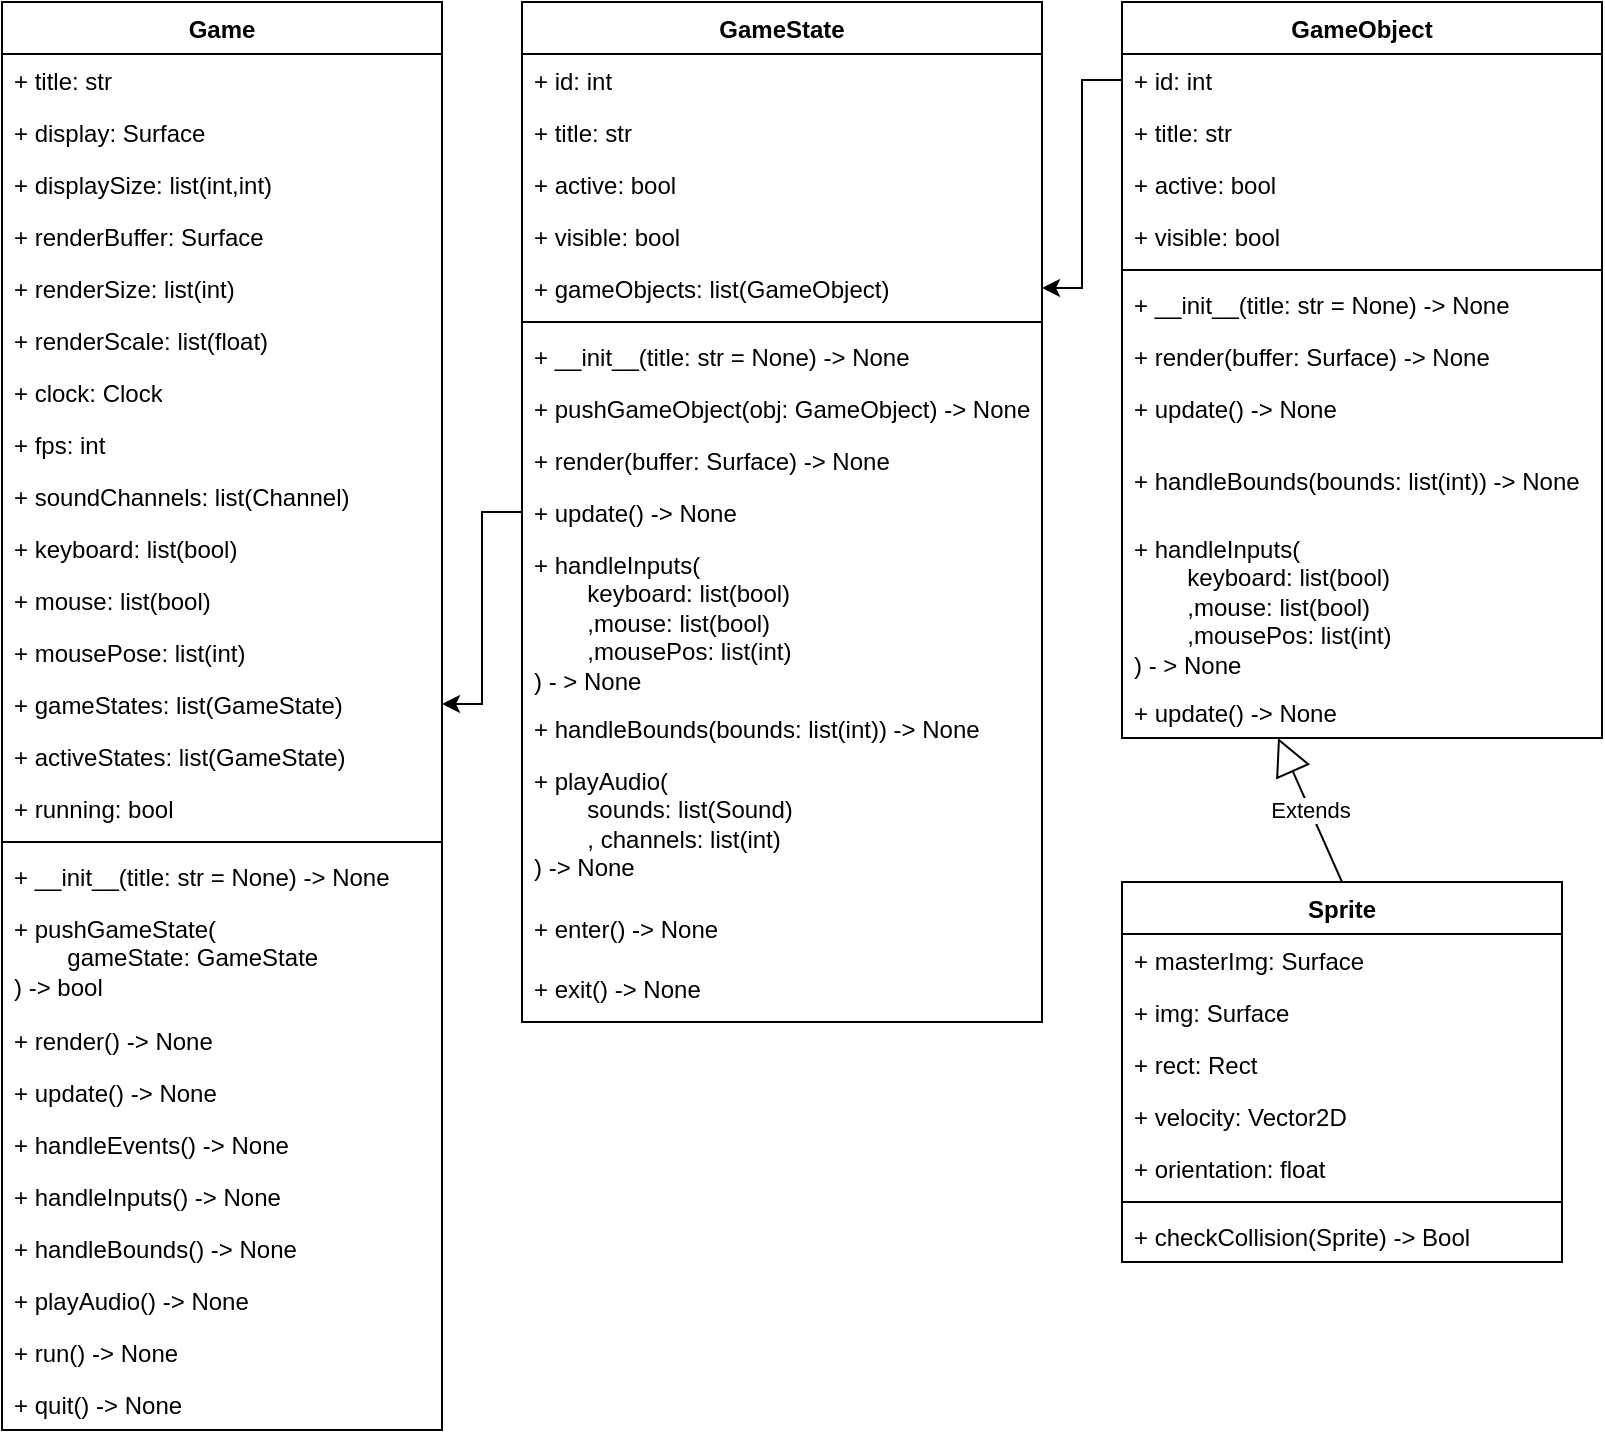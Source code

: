 <mxfile version="16.5.1" type="device"><diagram name="Page-1" id="FtuCqumKOAJmm-3TQKLP"><mxGraphModel dx="1038" dy="649" grid="1" gridSize="10" guides="1" tooltips="1" connect="1" arrows="1" fold="1" page="1" pageScale="1" pageWidth="850" pageHeight="1100" math="0" shadow="0"><root><mxCell id="0"/><mxCell id="1" parent="0"/><mxCell id="KtD6fpIpTkUeQ6PiVww6-1" value="Game" style="swimlane;fontStyle=1;align=center;verticalAlign=top;childLayout=stackLayout;horizontal=1;startSize=26;horizontalStack=0;resizeParent=1;resizeParentMax=0;resizeLast=0;collapsible=1;marginBottom=0;whiteSpace=wrap;html=1;" parent="1" vertex="1"><mxGeometry x="20" y="40" width="220" height="714" as="geometry"><mxRectangle x="40" y="40" width="70" height="30" as="alternateBounds"/></mxGeometry></mxCell><mxCell id="KtD6fpIpTkUeQ6PiVww6-9" value="+ title: str" style="text;strokeColor=none;fillColor=none;align=left;verticalAlign=top;spacingLeft=4;spacingRight=4;overflow=hidden;rotatable=0;points=[[0,0.5],[1,0.5]];portConstraint=eastwest;whiteSpace=wrap;html=1;" parent="KtD6fpIpTkUeQ6PiVww6-1" vertex="1"><mxGeometry y="26" width="220" height="26" as="geometry"/></mxCell><mxCell id="KtD6fpIpTkUeQ6PiVww6-5" value="+ display: Surface" style="text;strokeColor=none;fillColor=none;align=left;verticalAlign=top;spacingLeft=4;spacingRight=4;overflow=hidden;rotatable=0;points=[[0,0.5],[1,0.5]];portConstraint=eastwest;whiteSpace=wrap;html=1;" parent="KtD6fpIpTkUeQ6PiVww6-1" vertex="1"><mxGeometry y="52" width="220" height="26" as="geometry"/></mxCell><mxCell id="KtD6fpIpTkUeQ6PiVww6-6" value="+ displaySize: list(int,int)" style="text;strokeColor=none;fillColor=none;align=left;verticalAlign=top;spacingLeft=4;spacingRight=4;overflow=hidden;rotatable=0;points=[[0,0.5],[1,0.5]];portConstraint=eastwest;whiteSpace=wrap;html=1;" parent="KtD6fpIpTkUeQ6PiVww6-1" vertex="1"><mxGeometry y="78" width="220" height="26" as="geometry"/></mxCell><mxCell id="KtD6fpIpTkUeQ6PiVww6-2" value="+ renderBuffer: Surface" style="text;strokeColor=none;fillColor=none;align=left;verticalAlign=top;spacingLeft=4;spacingRight=4;overflow=hidden;rotatable=0;points=[[0,0.5],[1,0.5]];portConstraint=eastwest;whiteSpace=wrap;html=1;" parent="KtD6fpIpTkUeQ6PiVww6-1" vertex="1"><mxGeometry y="104" width="220" height="26" as="geometry"/></mxCell><mxCell id="KtD6fpIpTkUeQ6PiVww6-7" value="+ renderSize: list(int)" style="text;strokeColor=none;fillColor=none;align=left;verticalAlign=top;spacingLeft=4;spacingRight=4;overflow=hidden;rotatable=0;points=[[0,0.5],[1,0.5]];portConstraint=eastwest;whiteSpace=wrap;html=1;" parent="KtD6fpIpTkUeQ6PiVww6-1" vertex="1"><mxGeometry y="130" width="220" height="26" as="geometry"/></mxCell><mxCell id="KtD6fpIpTkUeQ6PiVww6-8" value="+ renderScale: list(float)" style="text;strokeColor=none;fillColor=none;align=left;verticalAlign=top;spacingLeft=4;spacingRight=4;overflow=hidden;rotatable=0;points=[[0,0.5],[1,0.5]];portConstraint=eastwest;whiteSpace=wrap;html=1;" parent="KtD6fpIpTkUeQ6PiVww6-1" vertex="1"><mxGeometry y="156" width="220" height="26" as="geometry"/></mxCell><mxCell id="KtD6fpIpTkUeQ6PiVww6-10" value="+ clock: Clock" style="text;strokeColor=none;fillColor=none;align=left;verticalAlign=top;spacingLeft=4;spacingRight=4;overflow=hidden;rotatable=0;points=[[0,0.5],[1,0.5]];portConstraint=eastwest;whiteSpace=wrap;html=1;" parent="KtD6fpIpTkUeQ6PiVww6-1" vertex="1"><mxGeometry y="182" width="220" height="26" as="geometry"/></mxCell><mxCell id="KtD6fpIpTkUeQ6PiVww6-11" value="+ fps: int" style="text;strokeColor=none;fillColor=none;align=left;verticalAlign=top;spacingLeft=4;spacingRight=4;overflow=hidden;rotatable=0;points=[[0,0.5],[1,0.5]];portConstraint=eastwest;whiteSpace=wrap;html=1;" parent="KtD6fpIpTkUeQ6PiVww6-1" vertex="1"><mxGeometry y="208" width="220" height="26" as="geometry"/></mxCell><mxCell id="KtD6fpIpTkUeQ6PiVww6-12" value="+ soundChannels: list(Channel)" style="text;strokeColor=none;fillColor=none;align=left;verticalAlign=top;spacingLeft=4;spacingRight=4;overflow=hidden;rotatable=0;points=[[0,0.5],[1,0.5]];portConstraint=eastwest;whiteSpace=wrap;html=1;" parent="KtD6fpIpTkUeQ6PiVww6-1" vertex="1"><mxGeometry y="234" width="220" height="26" as="geometry"/></mxCell><mxCell id="KtD6fpIpTkUeQ6PiVww6-13" value="+ keyboard: list(bool)" style="text;strokeColor=none;fillColor=none;align=left;verticalAlign=top;spacingLeft=4;spacingRight=4;overflow=hidden;rotatable=0;points=[[0,0.5],[1,0.5]];portConstraint=eastwest;whiteSpace=wrap;html=1;" parent="KtD6fpIpTkUeQ6PiVww6-1" vertex="1"><mxGeometry y="260" width="220" height="26" as="geometry"/></mxCell><mxCell id="KtD6fpIpTkUeQ6PiVww6-14" value="+ mouse: list(bool)" style="text;strokeColor=none;fillColor=none;align=left;verticalAlign=top;spacingLeft=4;spacingRight=4;overflow=hidden;rotatable=0;points=[[0,0.5],[1,0.5]];portConstraint=eastwest;whiteSpace=wrap;html=1;" parent="KtD6fpIpTkUeQ6PiVww6-1" vertex="1"><mxGeometry y="286" width="220" height="26" as="geometry"/></mxCell><mxCell id="KtD6fpIpTkUeQ6PiVww6-15" value="+ mousePose: list(int)" style="text;strokeColor=none;fillColor=none;align=left;verticalAlign=top;spacingLeft=4;spacingRight=4;overflow=hidden;rotatable=0;points=[[0,0.5],[1,0.5]];portConstraint=eastwest;whiteSpace=wrap;html=1;" parent="KtD6fpIpTkUeQ6PiVww6-1" vertex="1"><mxGeometry y="312" width="220" height="26" as="geometry"/></mxCell><mxCell id="KtD6fpIpTkUeQ6PiVww6-16" value="+ gameStates: list(GameState)" style="text;strokeColor=none;fillColor=none;align=left;verticalAlign=top;spacingLeft=4;spacingRight=4;overflow=hidden;rotatable=0;points=[[0,0.5],[1,0.5]];portConstraint=eastwest;whiteSpace=wrap;html=1;" parent="KtD6fpIpTkUeQ6PiVww6-1" vertex="1"><mxGeometry y="338" width="220" height="26" as="geometry"/></mxCell><mxCell id="KtD6fpIpTkUeQ6PiVww6-39" value="+ activeStates: list(GameState)" style="text;strokeColor=none;fillColor=none;align=left;verticalAlign=top;spacingLeft=4;spacingRight=4;overflow=hidden;rotatable=0;points=[[0,0.5],[1,0.5]];portConstraint=eastwest;whiteSpace=wrap;html=1;" parent="KtD6fpIpTkUeQ6PiVww6-1" vertex="1"><mxGeometry y="364" width="220" height="26" as="geometry"/></mxCell><mxCell id="KtD6fpIpTkUeQ6PiVww6-23" value="+ running: bool" style="text;strokeColor=none;fillColor=none;align=left;verticalAlign=top;spacingLeft=4;spacingRight=4;overflow=hidden;rotatable=0;points=[[0,0.5],[1,0.5]];portConstraint=eastwest;whiteSpace=wrap;html=1;" parent="KtD6fpIpTkUeQ6PiVww6-1" vertex="1"><mxGeometry y="390" width="220" height="26" as="geometry"/></mxCell><mxCell id="KtD6fpIpTkUeQ6PiVww6-3" value="" style="line;strokeWidth=1;fillColor=none;align=left;verticalAlign=middle;spacingTop=-1;spacingLeft=3;spacingRight=3;rotatable=0;labelPosition=right;points=[];portConstraint=eastwest;strokeColor=inherit;" parent="KtD6fpIpTkUeQ6PiVww6-1" vertex="1"><mxGeometry y="416" width="220" height="8" as="geometry"/></mxCell><mxCell id="KtD6fpIpTkUeQ6PiVww6-4" value="+ __init__(title: str = None) -&amp;gt; None" style="text;strokeColor=none;fillColor=none;align=left;verticalAlign=top;spacingLeft=4;spacingRight=4;overflow=hidden;rotatable=0;points=[[0,0.5],[1,0.5]];portConstraint=eastwest;whiteSpace=wrap;html=1;" parent="KtD6fpIpTkUeQ6PiVww6-1" vertex="1"><mxGeometry y="424" width="220" height="26" as="geometry"/></mxCell><mxCell id="KtD6fpIpTkUeQ6PiVww6-38" value="+ pushGameState(&lt;div&gt;&lt;span style=&quot;white-space: pre;&quot;&gt;&#9;&lt;/span&gt;gameState: GameState&lt;/div&gt;&lt;div&gt;) -&amp;gt; bool&lt;/div&gt;" style="text;strokeColor=none;fillColor=none;align=left;verticalAlign=top;spacingLeft=4;spacingRight=4;overflow=hidden;rotatable=0;points=[[0,0.5],[1,0.5]];portConstraint=eastwest;whiteSpace=wrap;html=1;" parent="KtD6fpIpTkUeQ6PiVww6-1" vertex="1"><mxGeometry y="450" width="220" height="56" as="geometry"/></mxCell><mxCell id="KtD6fpIpTkUeQ6PiVww6-17" value="+ render() -&amp;gt; None" style="text;strokeColor=none;fillColor=none;align=left;verticalAlign=top;spacingLeft=4;spacingRight=4;overflow=hidden;rotatable=0;points=[[0,0.5],[1,0.5]];portConstraint=eastwest;whiteSpace=wrap;html=1;" parent="KtD6fpIpTkUeQ6PiVww6-1" vertex="1"><mxGeometry y="506" width="220" height="26" as="geometry"/></mxCell><mxCell id="KtD6fpIpTkUeQ6PiVww6-18" value="+ update() -&amp;gt; None" style="text;strokeColor=none;fillColor=none;align=left;verticalAlign=top;spacingLeft=4;spacingRight=4;overflow=hidden;rotatable=0;points=[[0,0.5],[1,0.5]];portConstraint=eastwest;whiteSpace=wrap;html=1;" parent="KtD6fpIpTkUeQ6PiVww6-1" vertex="1"><mxGeometry y="532" width="220" height="26" as="geometry"/></mxCell><mxCell id="KtD6fpIpTkUeQ6PiVww6-19" value="+ handleEvents() -&amp;gt; None" style="text;strokeColor=none;fillColor=none;align=left;verticalAlign=top;spacingLeft=4;spacingRight=4;overflow=hidden;rotatable=0;points=[[0,0.5],[1,0.5]];portConstraint=eastwest;whiteSpace=wrap;html=1;" parent="KtD6fpIpTkUeQ6PiVww6-1" vertex="1"><mxGeometry y="558" width="220" height="26" as="geometry"/></mxCell><mxCell id="KtD6fpIpTkUeQ6PiVww6-20" value="+ handleInputs() -&amp;gt; None" style="text;strokeColor=none;fillColor=none;align=left;verticalAlign=top;spacingLeft=4;spacingRight=4;overflow=hidden;rotatable=0;points=[[0,0.5],[1,0.5]];portConstraint=eastwest;whiteSpace=wrap;html=1;" parent="KtD6fpIpTkUeQ6PiVww6-1" vertex="1"><mxGeometry y="584" width="220" height="26" as="geometry"/></mxCell><mxCell id="KtD6fpIpTkUeQ6PiVww6-31" value="+ handleBounds() -&amp;gt; None" style="text;strokeColor=none;fillColor=none;align=left;verticalAlign=top;spacingLeft=4;spacingRight=4;overflow=hidden;rotatable=0;points=[[0,0.5],[1,0.5]];portConstraint=eastwest;whiteSpace=wrap;html=1;" parent="KtD6fpIpTkUeQ6PiVww6-1" vertex="1"><mxGeometry y="610" width="220" height="26" as="geometry"/></mxCell><mxCell id="KtD6fpIpTkUeQ6PiVww6-21" value="+ playAudio() -&amp;gt; None" style="text;strokeColor=none;fillColor=none;align=left;verticalAlign=top;spacingLeft=4;spacingRight=4;overflow=hidden;rotatable=0;points=[[0,0.5],[1,0.5]];portConstraint=eastwest;whiteSpace=wrap;html=1;" parent="KtD6fpIpTkUeQ6PiVww6-1" vertex="1"><mxGeometry y="636" width="220" height="26" as="geometry"/></mxCell><mxCell id="KtD6fpIpTkUeQ6PiVww6-22" value="+ run() -&amp;gt; None" style="text;strokeColor=none;fillColor=none;align=left;verticalAlign=top;spacingLeft=4;spacingRight=4;overflow=hidden;rotatable=0;points=[[0,0.5],[1,0.5]];portConstraint=eastwest;whiteSpace=wrap;html=1;" parent="KtD6fpIpTkUeQ6PiVww6-1" vertex="1"><mxGeometry y="662" width="220" height="26" as="geometry"/></mxCell><mxCell id="KtD6fpIpTkUeQ6PiVww6-24" value="+ quit() -&amp;gt; None" style="text;strokeColor=none;fillColor=none;align=left;verticalAlign=top;spacingLeft=4;spacingRight=4;overflow=hidden;rotatable=0;points=[[0,0.5],[1,0.5]];portConstraint=eastwest;whiteSpace=wrap;html=1;" parent="KtD6fpIpTkUeQ6PiVww6-1" vertex="1"><mxGeometry y="688" width="220" height="26" as="geometry"/></mxCell><mxCell id="KtD6fpIpTkUeQ6PiVww6-44" style="edgeStyle=orthogonalEdgeStyle;rounded=0;orthogonalLoop=1;jettySize=auto;html=1;" parent="1" source="KtD6fpIpTkUeQ6PiVww6-25" target="KtD6fpIpTkUeQ6PiVww6-16" edge="1"><mxGeometry relative="1" as="geometry"/></mxCell><mxCell id="KtD6fpIpTkUeQ6PiVww6-25" value="GameState" style="swimlane;fontStyle=1;align=center;verticalAlign=top;childLayout=stackLayout;horizontal=1;startSize=26;horizontalStack=0;resizeParent=1;resizeParentMax=0;resizeLast=0;collapsible=1;marginBottom=0;whiteSpace=wrap;html=1;" parent="1" vertex="1"><mxGeometry x="280" y="40" width="260" height="510" as="geometry"/></mxCell><mxCell id="vwYtAicemXabln4Piyr9-9" value="+ id: int" style="text;strokeColor=none;fillColor=none;align=left;verticalAlign=top;spacingLeft=4;spacingRight=4;overflow=hidden;rotatable=0;points=[[0,0.5],[1,0.5]];portConstraint=eastwest;whiteSpace=wrap;html=1;" parent="KtD6fpIpTkUeQ6PiVww6-25" vertex="1"><mxGeometry y="26" width="260" height="26" as="geometry"/></mxCell><mxCell id="KtD6fpIpTkUeQ6PiVww6-26" value="+ title: str" style="text;strokeColor=none;fillColor=none;align=left;verticalAlign=top;spacingLeft=4;spacingRight=4;overflow=hidden;rotatable=0;points=[[0,0.5],[1,0.5]];portConstraint=eastwest;whiteSpace=wrap;html=1;" parent="KtD6fpIpTkUeQ6PiVww6-25" vertex="1"><mxGeometry y="52" width="260" height="26" as="geometry"/></mxCell><mxCell id="KtD6fpIpTkUeQ6PiVww6-42" value="+ active: bool" style="text;strokeColor=none;fillColor=none;align=left;verticalAlign=top;spacingLeft=4;spacingRight=4;overflow=hidden;rotatable=0;points=[[0,0.5],[1,0.5]];portConstraint=eastwest;whiteSpace=wrap;html=1;" parent="KtD6fpIpTkUeQ6PiVww6-25" vertex="1"><mxGeometry y="78" width="260" height="26" as="geometry"/></mxCell><mxCell id="KtD6fpIpTkUeQ6PiVww6-43" value="+ visible: bool" style="text;strokeColor=none;fillColor=none;align=left;verticalAlign=top;spacingLeft=4;spacingRight=4;overflow=hidden;rotatable=0;points=[[0,0.5],[1,0.5]];portConstraint=eastwest;whiteSpace=wrap;html=1;" parent="KtD6fpIpTkUeQ6PiVww6-25" vertex="1"><mxGeometry y="104" width="260" height="26" as="geometry"/></mxCell><mxCell id="KtD6fpIpTkUeQ6PiVww6-40" value="+ gameObjects: list(GameObject)" style="text;strokeColor=none;fillColor=none;align=left;verticalAlign=top;spacingLeft=4;spacingRight=4;overflow=hidden;rotatable=0;points=[[0,0.5],[1,0.5]];portConstraint=eastwest;whiteSpace=wrap;html=1;" parent="KtD6fpIpTkUeQ6PiVww6-25" vertex="1"><mxGeometry y="130" width="260" height="26" as="geometry"/></mxCell><mxCell id="KtD6fpIpTkUeQ6PiVww6-27" value="" style="line;strokeWidth=1;fillColor=none;align=left;verticalAlign=middle;spacingTop=-1;spacingLeft=3;spacingRight=3;rotatable=0;labelPosition=right;points=[];portConstraint=eastwest;strokeColor=inherit;" parent="KtD6fpIpTkUeQ6PiVww6-25" vertex="1"><mxGeometry y="156" width="260" height="8" as="geometry"/></mxCell><mxCell id="KtD6fpIpTkUeQ6PiVww6-28" value="+ __init__(title: str = None) -&amp;gt; None" style="text;strokeColor=none;fillColor=none;align=left;verticalAlign=top;spacingLeft=4;spacingRight=4;overflow=hidden;rotatable=0;points=[[0,0.5],[1,0.5]];portConstraint=eastwest;whiteSpace=wrap;html=1;" parent="KtD6fpIpTkUeQ6PiVww6-25" vertex="1"><mxGeometry y="164" width="260" height="26" as="geometry"/></mxCell><mxCell id="KtD6fpIpTkUeQ6PiVww6-41" value="+ pushGameObject(obj: GameObject) -&amp;gt; None" style="text;strokeColor=none;fillColor=none;align=left;verticalAlign=top;spacingLeft=4;spacingRight=4;overflow=hidden;rotatable=0;points=[[0,0.5],[1,0.5]];portConstraint=eastwest;whiteSpace=wrap;html=1;" parent="KtD6fpIpTkUeQ6PiVww6-25" vertex="1"><mxGeometry y="190" width="260" height="26" as="geometry"/></mxCell><mxCell id="KtD6fpIpTkUeQ6PiVww6-29" value="+ render(buffer: Surface) -&amp;gt; None" style="text;strokeColor=none;fillColor=none;align=left;verticalAlign=top;spacingLeft=4;spacingRight=4;overflow=hidden;rotatable=0;points=[[0,0.5],[1,0.5]];portConstraint=eastwest;whiteSpace=wrap;html=1;" parent="KtD6fpIpTkUeQ6PiVww6-25" vertex="1"><mxGeometry y="216" width="260" height="26" as="geometry"/></mxCell><mxCell id="KtD6fpIpTkUeQ6PiVww6-30" value="+ update() -&amp;gt; None" style="text;strokeColor=none;fillColor=none;align=left;verticalAlign=top;spacingLeft=4;spacingRight=4;overflow=hidden;rotatable=0;points=[[0,0.5],[1,0.5]];portConstraint=eastwest;whiteSpace=wrap;html=1;" parent="KtD6fpIpTkUeQ6PiVww6-25" vertex="1"><mxGeometry y="242" width="260" height="26" as="geometry"/></mxCell><mxCell id="KtD6fpIpTkUeQ6PiVww6-32" value="+ handleInputs(&lt;div&gt;&lt;span style=&quot;white-space: pre;&quot;&gt;&#9;&lt;/span&gt;keyboard: list(bool)&lt;/div&gt;&lt;div&gt;&lt;span style=&quot;white-space: pre;&quot;&gt;&#9;&lt;/span&gt;,mouse: list(bool)&lt;br&gt;&lt;/div&gt;&lt;div&gt;&lt;span style=&quot;white-space: pre;&quot;&gt;&#9;&lt;/span&gt;,mousePos: list(int)&lt;br&gt;&lt;/div&gt;&lt;div&gt;) - &amp;gt; None&lt;/div&gt;" style="text;strokeColor=none;fillColor=none;align=left;verticalAlign=top;spacingLeft=4;spacingRight=4;overflow=hidden;rotatable=0;points=[[0,0.5],[1,0.5]];portConstraint=eastwest;whiteSpace=wrap;html=1;" parent="KtD6fpIpTkUeQ6PiVww6-25" vertex="1"><mxGeometry y="268" width="260" height="82" as="geometry"/></mxCell><mxCell id="KtD6fpIpTkUeQ6PiVww6-34" value="+ handleBounds(bounds: list(int)) -&amp;gt; None" style="text;strokeColor=none;fillColor=none;align=left;verticalAlign=top;spacingLeft=4;spacingRight=4;overflow=hidden;rotatable=0;points=[[0,0.5],[1,0.5]];portConstraint=eastwest;whiteSpace=wrap;html=1;" parent="KtD6fpIpTkUeQ6PiVww6-25" vertex="1"><mxGeometry y="350" width="260" height="26" as="geometry"/></mxCell><mxCell id="KtD6fpIpTkUeQ6PiVww6-35" value="+ playAudio(&lt;div&gt;&lt;span style=&quot;white-space: pre;&quot;&gt;&#9;&lt;/span&gt;sounds: list(Sound)&lt;/div&gt;&lt;div&gt;&lt;span style=&quot;white-space: pre;&quot;&gt;&#9;&lt;/span&gt;, channels: list(int)&lt;/div&gt;&lt;div&gt;) -&amp;gt; None&lt;/div&gt;" style="text;strokeColor=none;fillColor=none;align=left;verticalAlign=top;spacingLeft=4;spacingRight=4;overflow=hidden;rotatable=0;points=[[0,0.5],[1,0.5]];portConstraint=eastwest;whiteSpace=wrap;html=1;" parent="KtD6fpIpTkUeQ6PiVww6-25" vertex="1"><mxGeometry y="376" width="260" height="74" as="geometry"/></mxCell><mxCell id="KtD6fpIpTkUeQ6PiVww6-36" value="+ enter() -&amp;gt; None" style="text;strokeColor=none;fillColor=none;align=left;verticalAlign=top;spacingLeft=4;spacingRight=4;overflow=hidden;rotatable=0;points=[[0,0.5],[1,0.5]];portConstraint=eastwest;whiteSpace=wrap;html=1;" parent="KtD6fpIpTkUeQ6PiVww6-25" vertex="1"><mxGeometry y="450" width="260" height="30" as="geometry"/></mxCell><mxCell id="KtD6fpIpTkUeQ6PiVww6-37" value="+ exit() -&amp;gt; None" style="text;strokeColor=none;fillColor=none;align=left;verticalAlign=top;spacingLeft=4;spacingRight=4;overflow=hidden;rotatable=0;points=[[0,0.5],[1,0.5]];portConstraint=eastwest;whiteSpace=wrap;html=1;" parent="KtD6fpIpTkUeQ6PiVww6-25" vertex="1"><mxGeometry y="480" width="260" height="30" as="geometry"/></mxCell><mxCell id="KtD6fpIpTkUeQ6PiVww6-46" value="GameObject" style="swimlane;fontStyle=1;align=center;verticalAlign=top;childLayout=stackLayout;horizontal=1;startSize=26;horizontalStack=0;resizeParent=1;resizeParentMax=0;resizeLast=0;collapsible=1;marginBottom=0;whiteSpace=wrap;html=1;" parent="1" vertex="1"><mxGeometry x="580" y="40" width="240" height="368" as="geometry"/></mxCell><mxCell id="KtD6fpIpTkUeQ6PiVww6-47" value="+ id: int" style="text;strokeColor=none;fillColor=none;align=left;verticalAlign=top;spacingLeft=4;spacingRight=4;overflow=hidden;rotatable=0;points=[[0,0.5],[1,0.5]];portConstraint=eastwest;whiteSpace=wrap;html=1;" parent="KtD6fpIpTkUeQ6PiVww6-46" vertex="1"><mxGeometry y="26" width="240" height="26" as="geometry"/></mxCell><mxCell id="vwYtAicemXabln4Piyr9-8" value="+ title: str" style="text;strokeColor=none;fillColor=none;align=left;verticalAlign=top;spacingLeft=4;spacingRight=4;overflow=hidden;rotatable=0;points=[[0,0.5],[1,0.5]];portConstraint=eastwest;whiteSpace=wrap;html=1;" parent="KtD6fpIpTkUeQ6PiVww6-46" vertex="1"><mxGeometry y="52" width="240" height="26" as="geometry"/></mxCell><mxCell id="vwYtAicemXabln4Piyr9-1" value="+ active: bool" style="text;strokeColor=none;fillColor=none;align=left;verticalAlign=top;spacingLeft=4;spacingRight=4;overflow=hidden;rotatable=0;points=[[0,0.5],[1,0.5]];portConstraint=eastwest;whiteSpace=wrap;html=1;" parent="KtD6fpIpTkUeQ6PiVww6-46" vertex="1"><mxGeometry y="78" width="240" height="26" as="geometry"/></mxCell><mxCell id="vwYtAicemXabln4Piyr9-2" value="+ visible: bool" style="text;strokeColor=none;fillColor=none;align=left;verticalAlign=top;spacingLeft=4;spacingRight=4;overflow=hidden;rotatable=0;points=[[0,0.5],[1,0.5]];portConstraint=eastwest;whiteSpace=wrap;html=1;" parent="KtD6fpIpTkUeQ6PiVww6-46" vertex="1"><mxGeometry y="104" width="240" height="26" as="geometry"/></mxCell><mxCell id="KtD6fpIpTkUeQ6PiVww6-48" value="" style="line;strokeWidth=1;fillColor=none;align=left;verticalAlign=middle;spacingTop=-1;spacingLeft=3;spacingRight=3;rotatable=0;labelPosition=right;points=[];portConstraint=eastwest;strokeColor=inherit;" parent="KtD6fpIpTkUeQ6PiVww6-46" vertex="1"><mxGeometry y="130" width="240" height="8" as="geometry"/></mxCell><mxCell id="KtD6fpIpTkUeQ6PiVww6-49" value="+ __init__(title: str = None) -&amp;gt; None" style="text;strokeColor=none;fillColor=none;align=left;verticalAlign=top;spacingLeft=4;spacingRight=4;overflow=hidden;rotatable=0;points=[[0,0.5],[1,0.5]];portConstraint=eastwest;whiteSpace=wrap;html=1;" parent="KtD6fpIpTkUeQ6PiVww6-46" vertex="1"><mxGeometry y="138" width="240" height="26" as="geometry"/></mxCell><mxCell id="vwYtAicemXabln4Piyr9-4" value="+ render(buffer: Surface) -&amp;gt; None" style="text;strokeColor=none;fillColor=none;align=left;verticalAlign=top;spacingLeft=4;spacingRight=4;overflow=hidden;rotatable=0;points=[[0,0.5],[1,0.5]];portConstraint=eastwest;whiteSpace=wrap;html=1;" parent="KtD6fpIpTkUeQ6PiVww6-46" vertex="1"><mxGeometry y="164" width="240" height="26" as="geometry"/></mxCell><mxCell id="vwYtAicemXabln4Piyr9-10" value="+ update() -&amp;gt; None" style="text;strokeColor=none;fillColor=none;align=left;verticalAlign=top;spacingLeft=4;spacingRight=4;overflow=hidden;rotatable=0;points=[[0,0.5],[1,0.5]];portConstraint=eastwest;whiteSpace=wrap;html=1;" parent="KtD6fpIpTkUeQ6PiVww6-46" vertex="1"><mxGeometry y="190" width="240" height="36" as="geometry"/></mxCell><mxCell id="vwYtAicemXabln4Piyr9-7" value="+ handleBounds(bounds: list(int)) -&amp;gt; None" style="text;strokeColor=none;fillColor=none;align=left;verticalAlign=top;spacingLeft=4;spacingRight=4;overflow=hidden;rotatable=0;points=[[0,0.5],[1,0.5]];portConstraint=eastwest;whiteSpace=wrap;html=1;" parent="KtD6fpIpTkUeQ6PiVww6-46" vertex="1"><mxGeometry y="226" width="240" height="34" as="geometry"/></mxCell><mxCell id="vwYtAicemXabln4Piyr9-6" value="+ handleInputs(&lt;div&gt;&lt;span style=&quot;white-space: pre;&quot;&gt;&#9;&lt;/span&gt;keyboard: list(bool)&lt;/div&gt;&lt;div&gt;&lt;span style=&quot;white-space: pre;&quot;&gt;&#9;&lt;/span&gt;,mouse: list(bool)&lt;br&gt;&lt;/div&gt;&lt;div&gt;&lt;span style=&quot;white-space: pre;&quot;&gt;&#9;&lt;/span&gt;,mousePos: list(int)&lt;br&gt;&lt;/div&gt;&lt;div&gt;) - &amp;gt; None&lt;/div&gt;" style="text;strokeColor=none;fillColor=none;align=left;verticalAlign=top;spacingLeft=4;spacingRight=4;overflow=hidden;rotatable=0;points=[[0,0.5],[1,0.5]];portConstraint=eastwest;whiteSpace=wrap;html=1;" parent="KtD6fpIpTkUeQ6PiVww6-46" vertex="1"><mxGeometry y="260" width="240" height="82" as="geometry"/></mxCell><mxCell id="vwYtAicemXabln4Piyr9-5" value="+ update() -&amp;gt; None" style="text;strokeColor=none;fillColor=none;align=left;verticalAlign=top;spacingLeft=4;spacingRight=4;overflow=hidden;rotatable=0;points=[[0,0.5],[1,0.5]];portConstraint=eastwest;whiteSpace=wrap;html=1;" parent="KtD6fpIpTkUeQ6PiVww6-46" vertex="1"><mxGeometry y="342" width="240" height="26" as="geometry"/></mxCell><mxCell id="KtD6fpIpTkUeQ6PiVww6-50" style="edgeStyle=orthogonalEdgeStyle;rounded=0;orthogonalLoop=1;jettySize=auto;html=1;" parent="1" source="KtD6fpIpTkUeQ6PiVww6-47" target="KtD6fpIpTkUeQ6PiVww6-40" edge="1"><mxGeometry relative="1" as="geometry"/></mxCell><mxCell id="x9DfuNBCr0qVR0qUYSa0-7" value="Sprite" style="swimlane;fontStyle=1;align=center;verticalAlign=top;childLayout=stackLayout;horizontal=1;startSize=26;horizontalStack=0;resizeParent=1;resizeParentMax=0;resizeLast=0;collapsible=1;marginBottom=0;" vertex="1" parent="1"><mxGeometry x="580" y="480" width="220" height="190" as="geometry"/></mxCell><mxCell id="x9DfuNBCr0qVR0qUYSa0-8" value="+ masterImg: Surface" style="text;strokeColor=none;fillColor=none;align=left;verticalAlign=top;spacingLeft=4;spacingRight=4;overflow=hidden;rotatable=0;points=[[0,0.5],[1,0.5]];portConstraint=eastwest;" vertex="1" parent="x9DfuNBCr0qVR0qUYSa0-7"><mxGeometry y="26" width="220" height="26" as="geometry"/></mxCell><mxCell id="x9DfuNBCr0qVR0qUYSa0-11" value="+ img: Surface" style="text;strokeColor=none;fillColor=none;align=left;verticalAlign=top;spacingLeft=4;spacingRight=4;overflow=hidden;rotatable=0;points=[[0,0.5],[1,0.5]];portConstraint=eastwest;" vertex="1" parent="x9DfuNBCr0qVR0qUYSa0-7"><mxGeometry y="52" width="220" height="26" as="geometry"/></mxCell><mxCell id="x9DfuNBCr0qVR0qUYSa0-12" value="+ rect: Rect" style="text;strokeColor=none;fillColor=none;align=left;verticalAlign=top;spacingLeft=4;spacingRight=4;overflow=hidden;rotatable=0;points=[[0,0.5],[1,0.5]];portConstraint=eastwest;" vertex="1" parent="x9DfuNBCr0qVR0qUYSa0-7"><mxGeometry y="78" width="220" height="26" as="geometry"/></mxCell><mxCell id="x9DfuNBCr0qVR0qUYSa0-13" value="+ velocity: Vector2D" style="text;strokeColor=none;fillColor=none;align=left;verticalAlign=top;spacingLeft=4;spacingRight=4;overflow=hidden;rotatable=0;points=[[0,0.5],[1,0.5]];portConstraint=eastwest;" vertex="1" parent="x9DfuNBCr0qVR0qUYSa0-7"><mxGeometry y="104" width="220" height="26" as="geometry"/></mxCell><mxCell id="x9DfuNBCr0qVR0qUYSa0-14" value="+ orientation: float" style="text;strokeColor=none;fillColor=none;align=left;verticalAlign=top;spacingLeft=4;spacingRight=4;overflow=hidden;rotatable=0;points=[[0,0.5],[1,0.5]];portConstraint=eastwest;" vertex="1" parent="x9DfuNBCr0qVR0qUYSa0-7"><mxGeometry y="130" width="220" height="26" as="geometry"/></mxCell><mxCell id="x9DfuNBCr0qVR0qUYSa0-9" value="" style="line;strokeWidth=1;fillColor=none;align=left;verticalAlign=middle;spacingTop=-1;spacingLeft=3;spacingRight=3;rotatable=0;labelPosition=right;points=[];portConstraint=eastwest;" vertex="1" parent="x9DfuNBCr0qVR0qUYSa0-7"><mxGeometry y="156" width="220" height="8" as="geometry"/></mxCell><mxCell id="x9DfuNBCr0qVR0qUYSa0-10" value="+ checkCollision(Sprite) -&gt; Bool" style="text;strokeColor=none;fillColor=none;align=left;verticalAlign=top;spacingLeft=4;spacingRight=4;overflow=hidden;rotatable=0;points=[[0,0.5],[1,0.5]];portConstraint=eastwest;" vertex="1" parent="x9DfuNBCr0qVR0qUYSa0-7"><mxGeometry y="164" width="220" height="26" as="geometry"/></mxCell><mxCell id="x9DfuNBCr0qVR0qUYSa0-15" value="Extends" style="endArrow=block;endSize=16;endFill=0;html=1;rounded=0;exitX=0.5;exitY=0;exitDx=0;exitDy=0;" edge="1" parent="1" source="x9DfuNBCr0qVR0qUYSa0-7"><mxGeometry width="160" relative="1" as="geometry"><mxPoint x="340" y="340" as="sourcePoint"/><mxPoint x="658" y="408" as="targetPoint"/></mxGeometry></mxCell></root></mxGraphModel></diagram></mxfile>